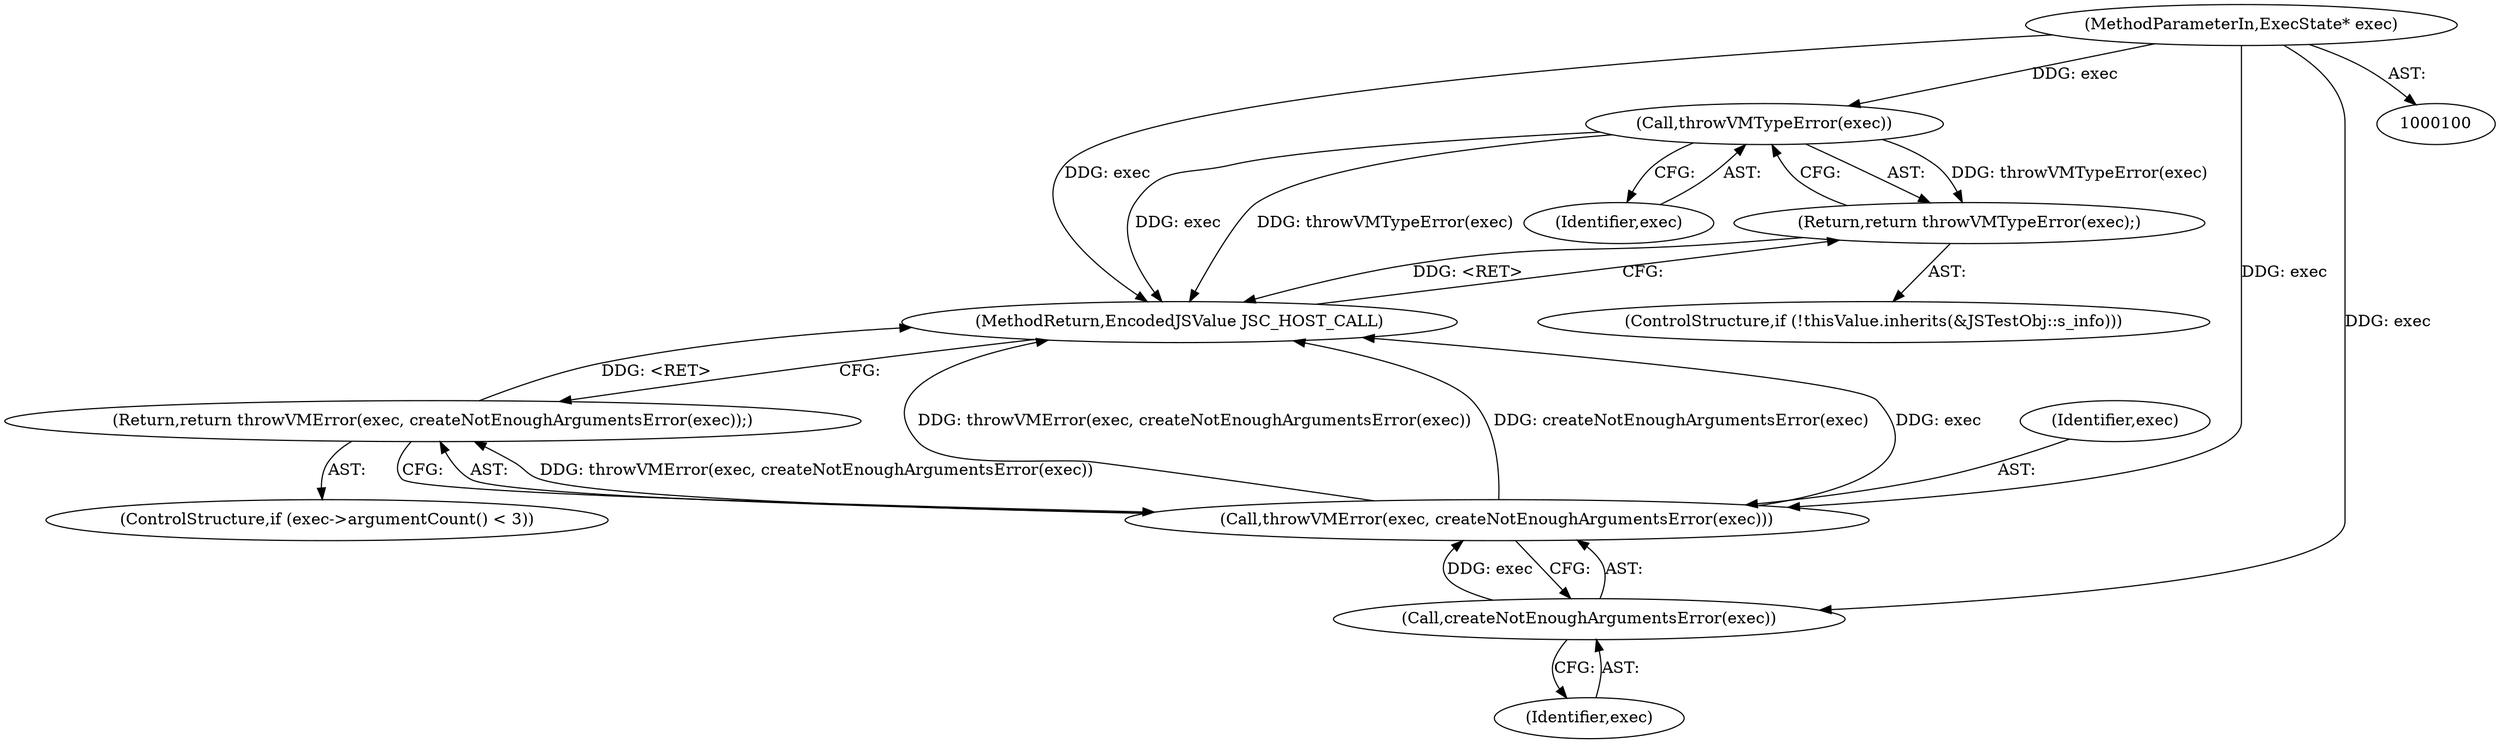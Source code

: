 digraph "0_Chrome_b944f670bb7a8a919daac497a4ea0536c954c201_31@pointer" {
"1000101" [label="(MethodParameterIn,ExecState* exec)"];
"1000113" [label="(Call,throwVMTypeError(exec))"];
"1000112" [label="(Return,return throwVMTypeError(exec);)"];
"1000132" [label="(Call,throwVMError(exec, createNotEnoughArgumentsError(exec)))"];
"1000131" [label="(Return,return throwVMError(exec, createNotEnoughArgumentsError(exec));)"];
"1000134" [label="(Call,createNotEnoughArgumentsError(exec))"];
"1000107" [label="(ControlStructure,if (!thisValue.inherits(&JSTestObj::s_info)))"];
"1000131" [label="(Return,return throwVMError(exec, createNotEnoughArgumentsError(exec));)"];
"1000134" [label="(Call,createNotEnoughArgumentsError(exec))"];
"1000112" [label="(Return,return throwVMTypeError(exec);)"];
"1000127" [label="(ControlStructure,if (exec->argumentCount() < 3))"];
"1000165" [label="(MethodReturn,EncodedJSValue JSC_HOST_CALL)"];
"1000133" [label="(Identifier,exec)"];
"1000113" [label="(Call,throwVMTypeError(exec))"];
"1000135" [label="(Identifier,exec)"];
"1000132" [label="(Call,throwVMError(exec, createNotEnoughArgumentsError(exec)))"];
"1000101" [label="(MethodParameterIn,ExecState* exec)"];
"1000114" [label="(Identifier,exec)"];
"1000101" -> "1000100"  [label="AST: "];
"1000101" -> "1000165"  [label="DDG: exec"];
"1000101" -> "1000113"  [label="DDG: exec"];
"1000101" -> "1000132"  [label="DDG: exec"];
"1000101" -> "1000134"  [label="DDG: exec"];
"1000113" -> "1000112"  [label="AST: "];
"1000113" -> "1000114"  [label="CFG: "];
"1000114" -> "1000113"  [label="AST: "];
"1000112" -> "1000113"  [label="CFG: "];
"1000113" -> "1000165"  [label="DDG: exec"];
"1000113" -> "1000165"  [label="DDG: throwVMTypeError(exec)"];
"1000113" -> "1000112"  [label="DDG: throwVMTypeError(exec)"];
"1000112" -> "1000107"  [label="AST: "];
"1000165" -> "1000112"  [label="CFG: "];
"1000112" -> "1000165"  [label="DDG: <RET>"];
"1000132" -> "1000131"  [label="AST: "];
"1000132" -> "1000134"  [label="CFG: "];
"1000133" -> "1000132"  [label="AST: "];
"1000134" -> "1000132"  [label="AST: "];
"1000131" -> "1000132"  [label="CFG: "];
"1000132" -> "1000165"  [label="DDG: exec"];
"1000132" -> "1000165"  [label="DDG: throwVMError(exec, createNotEnoughArgumentsError(exec))"];
"1000132" -> "1000165"  [label="DDG: createNotEnoughArgumentsError(exec)"];
"1000132" -> "1000131"  [label="DDG: throwVMError(exec, createNotEnoughArgumentsError(exec))"];
"1000134" -> "1000132"  [label="DDG: exec"];
"1000131" -> "1000127"  [label="AST: "];
"1000165" -> "1000131"  [label="CFG: "];
"1000131" -> "1000165"  [label="DDG: <RET>"];
"1000134" -> "1000135"  [label="CFG: "];
"1000135" -> "1000134"  [label="AST: "];
}
